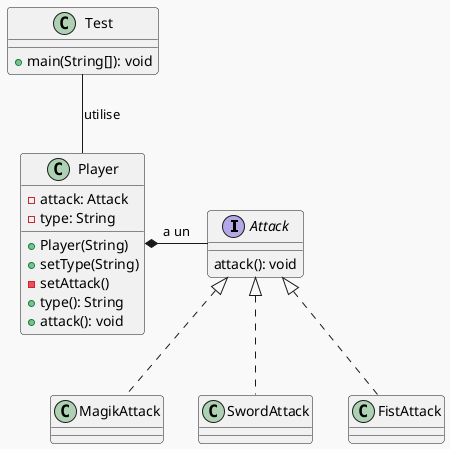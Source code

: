 /' Copier-coller sur https://www.planttext.com/ ou activer l'extension PlantUML (jebbs) '/

@startuml interfaces

/' https://plantuml.com/fr/theme
    favoris : mars, plain, amiga, crt-green, sketchy, sketchy-outline '/
!theme mars

/' garder les symboles de visibilité simples 
skinparam classAttributeIconSize 0 '/


/' https://plantuml.com/fr/class-diagram '/

/' OBJETS '/
interface Attack {
    attack(): void
}

/' Avec le mot clé implements, le bon type de lien
apparaît automatiquement dans le diagramme '/
class MagikAttack implements Attack
class SwordAttack implements Attack
class FistAttack implements Attack

class Player {
    - attack: Attack
    - type: String
    + Player(String)
    + setType(String)
    - setAttack()
    + type(): String
    + attack(): void
}

class Test {
    + main(String[]): void
}

/' RELATIONS
Pour la composition et l'utilisation, il faut spécifier le lien manuellement '/
Test -- Player : utilise
Player *- Attack : a un

@enduml